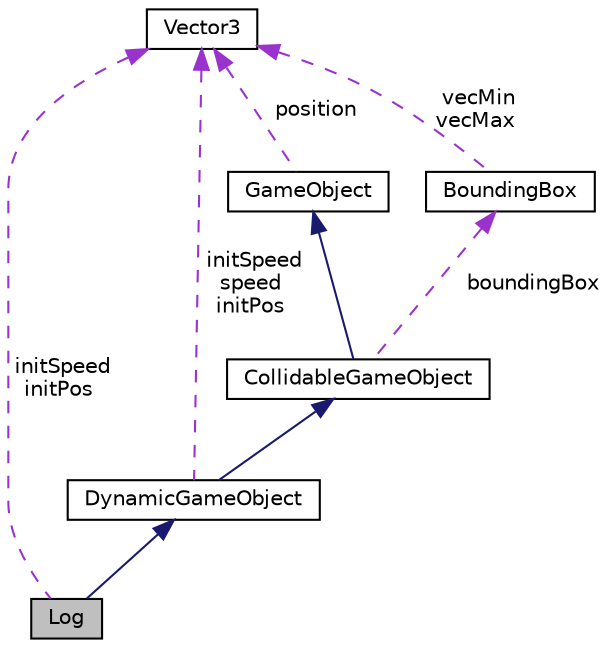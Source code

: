digraph "Log"
{
  edge [fontname="Helvetica",fontsize="10",labelfontname="Helvetica",labelfontsize="10"];
  node [fontname="Helvetica",fontsize="10",shape=record];
  Node4 [label="Log",height=0.2,width=0.4,color="black", fillcolor="grey75", style="filled", fontcolor="black"];
  Node5 -> Node4 [dir="back",color="midnightblue",fontsize="10",style="solid",fontname="Helvetica"];
  Node5 [label="DynamicGameObject",height=0.2,width=0.4,color="black", fillcolor="white", style="filled",URL="$class_dynamic_game_object.html"];
  Node6 -> Node5 [dir="back",color="midnightblue",fontsize="10",style="solid",fontname="Helvetica"];
  Node6 [label="CollidableGameObject",height=0.2,width=0.4,color="black", fillcolor="white", style="filled",URL="$class_collidable_game_object.html"];
  Node7 -> Node6 [dir="back",color="midnightblue",fontsize="10",style="solid",fontname="Helvetica"];
  Node7 [label="GameObject",height=0.2,width=0.4,color="black", fillcolor="white", style="filled",URL="$class_game_object.html"];
  Node8 -> Node7 [dir="back",color="darkorchid3",fontsize="10",style="dashed",label=" position" ,fontname="Helvetica"];
  Node8 [label="Vector3",height=0.2,width=0.4,color="black", fillcolor="white", style="filled",URL="$class_vector3.html"];
  Node9 -> Node6 [dir="back",color="darkorchid3",fontsize="10",style="dashed",label=" boundingBox" ,fontname="Helvetica"];
  Node9 [label="BoundingBox",height=0.2,width=0.4,color="black", fillcolor="white", style="filled",URL="$class_bounding_box.html"];
  Node8 -> Node9 [dir="back",color="darkorchid3",fontsize="10",style="dashed",label=" vecMin\nvecMax" ,fontname="Helvetica"];
  Node8 -> Node5 [dir="back",color="darkorchid3",fontsize="10",style="dashed",label=" initSpeed\nspeed\ninitPos" ,fontname="Helvetica"];
  Node8 -> Node4 [dir="back",color="darkorchid3",fontsize="10",style="dashed",label=" initSpeed\ninitPos" ,fontname="Helvetica"];
}
